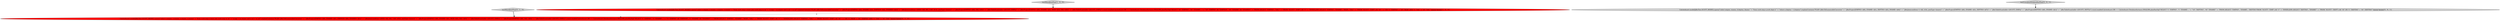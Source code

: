 digraph {
2 [style = filled, label = "testMixedJoinPlan['0', '1', '0']", fillcolor = lightgray, shape = diamond image = "AAA0AAABBB2BBB"];
0 [style = filled, label = "CalciteAssert.model(JdbcTest.SCOTT_MODEL).query(\"select e.empno, e.ename, e.empno, e.ename\" + \"from scott.emp e inner join scott.emp m on\" + \"e.mgr = m.empno and e.sal > m.sal\").explainContains(\"PLAN=JdbcToEnumerableConverter\" + \" JdbcProject(EMPNO=($2(, ENAME=($3(, EMPNO0=($2(, ENAME0=($3()\" + \" JdbcJoin(condition=(AND(=($4, $0), >($5, $1))(, joinType=(inner()\" + \" JdbcProject(EMPNO=($0(, SAL=($5()\" + \" JdbcTableScan(table=((SCOTT, EMP(()\" + \" JdbcProject(EMPNO=($0(, ENAME=($1(, MGR=($3(, SAL=($5()\" + \" JdbcTableScan(table=((SCOTT, EMP(()\").runs().enable(CalciteAssert.DB == CalciteAssert.DatabaseInstance.HSQLDB).planHasSql(\"SELECT \"t0\".\"EMPNO\", \"t0\".\"ENAME\", \" + \"\"t0\".\"EMPNO\" AS \"EMPNO0\", \"t0\".\"ENAME\" AS \"ENAME0\"\" + \"FROM (SELECT \"EMPNO\", \"SAL\"\" + \"FROM \"SCOTT\".\"EMP\") AS \"t\"\" + \"INNER JOIN (SELECT \"EMPNO\", \"ENAME\", \"MGR\", \"SAL\"\" + \"FROM \"SCOTT\".\"EMP\") AS \"t0\" \" + \"ON \"t\".\"EMPNO\" = \"t0\".\"MGR\" AND \"t\".\"SAL\" < \"t0\".\"SAL\"\")@@@3@@@['1', '0', '0']", fillcolor = red, shape = ellipse image = "AAA1AAABBB1BBB"];
5 [style = filled, label = "testCrossJoinWithJoinKeyPlan['0', '0', '1']", fillcolor = lightgray, shape = diamond image = "AAA0AAABBB3BBB"];
3 [style = filled, label = "CalciteAssert.model(JdbcTest.SCOTT_MODEL).query(\"select e.empno, e.ename, e.empno, e.ename\" + \"from scott.emp e inner join scott.emp m on\" + \"e.mgr = m.empno and e.sal > m.sal\").explainContains(\"PLAN=JdbcToEnumerableConverter\" + \" JdbcProject(EMPNO=($0(, ENAME=($1(, EMPNO0=($0(, ENAME0=($1()\" + \" JdbcJoin(condition=(AND(=($2, $4), >($3, $5))(, joinType=(inner()\" + \" JdbcProject(EMPNO=($0(, ENAME=($1(, MGR=($3(, SAL=($5()\" + \" JdbcTableScan(table=((SCOTT, EMP(()\" + \" JdbcProject(EMPNO=($0(, SAL=($5()\" + \" JdbcTableScan(table=((SCOTT, EMP(()\").runs().enable(CalciteAssert.DB == CalciteAssert.DatabaseInstance.HSQLDB).planHasSql(\"SELECT \"t\".\"EMPNO\", \"t\".\"ENAME\", \" + \"\"t\".\"EMPNO\" AS \"EMPNO0\", \"t\".\"ENAME\" AS \"ENAME0\"\" + \"FROM (SELECT \"EMPNO\", \"ENAME\", \"MGR\", \"SAL\"\" + \"FROM \"SCOTT\".\"EMP\") AS \"t\"\" + \"INNER JOIN (SELECT \"EMPNO\", \"SAL\"\" + \"FROM \"SCOTT\".\"EMP\") AS \"t0\" \" + \"ON \"t\".\"MGR\" = \"t0\".\"EMPNO\" AND \"t\".\"SAL\" > \"t0\".\"SAL\"\")@@@3@@@['0', '1', '0']", fillcolor = red, shape = ellipse image = "AAA1AAABBB2BBB"];
4 [style = filled, label = "CalciteAssert.model(JdbcTest.SCOTT_MODEL).query(\"select empno, ename, d.deptno, dname \" + \"from scott.emp e,scott.dept d \" + \"where e.deptno = d.deptno\").explainContains(\"PLAN=JdbcToEnumerableConverter\" + \" JdbcProject(EMPNO=($0(, ENAME=($1(, DEPTNO=($3(, DNAME=($4()\" + \" JdbcJoin(condition=(=($2, $3)(, joinType=(inner()\" + \" JdbcProject(EMPNO=($0(, ENAME=($1(, DEPTNO=($7()\" + \" JdbcTableScan(table=((SCOTT, EMP(()\" + \" JdbcProject(DEPTNO=($0(, DNAME=($1()\" + \" JdbcTableScan(table=((SCOTT, DEPT(()\").runs().enable(CalciteAssert.DB == CalciteAssert.DatabaseInstance.HSQLDB).planHasSql(\"SELECT \"t\".\"EMPNO\", \"t\".\"ENAME\", \" + \"\"t0\".\"DEPTNO\", \"t0\".\"DNAME\"\" + \"FROM (SELECT \"EMPNO\", \"ENAME\", \"DEPTNO\"FROM \"SCOTT\".\"EMP\") AS \"t\"\" + \"INNER JOIN (SELECT \"DEPTNO\", \"DNAME\"\" + \"FROM \"SCOTT\".\"DEPT\") AS \"t0\" ON \"t\".\"DEPTNO\" = \"t0\".\"DEPTNO\"\")@@@3@@@['0', '0', '1']", fillcolor = lightgray, shape = ellipse image = "AAA0AAABBB3BBB"];
1 [style = filled, label = "testMixedJoinPlan['1', '0', '0']", fillcolor = lightgray, shape = diamond image = "AAA0AAABBB1BBB"];
5->4 [style = bold, label=""];
2->3 [style = bold, label=""];
1->0 [style = bold, label=""];
0->3 [style = dashed, label="0"];
}
